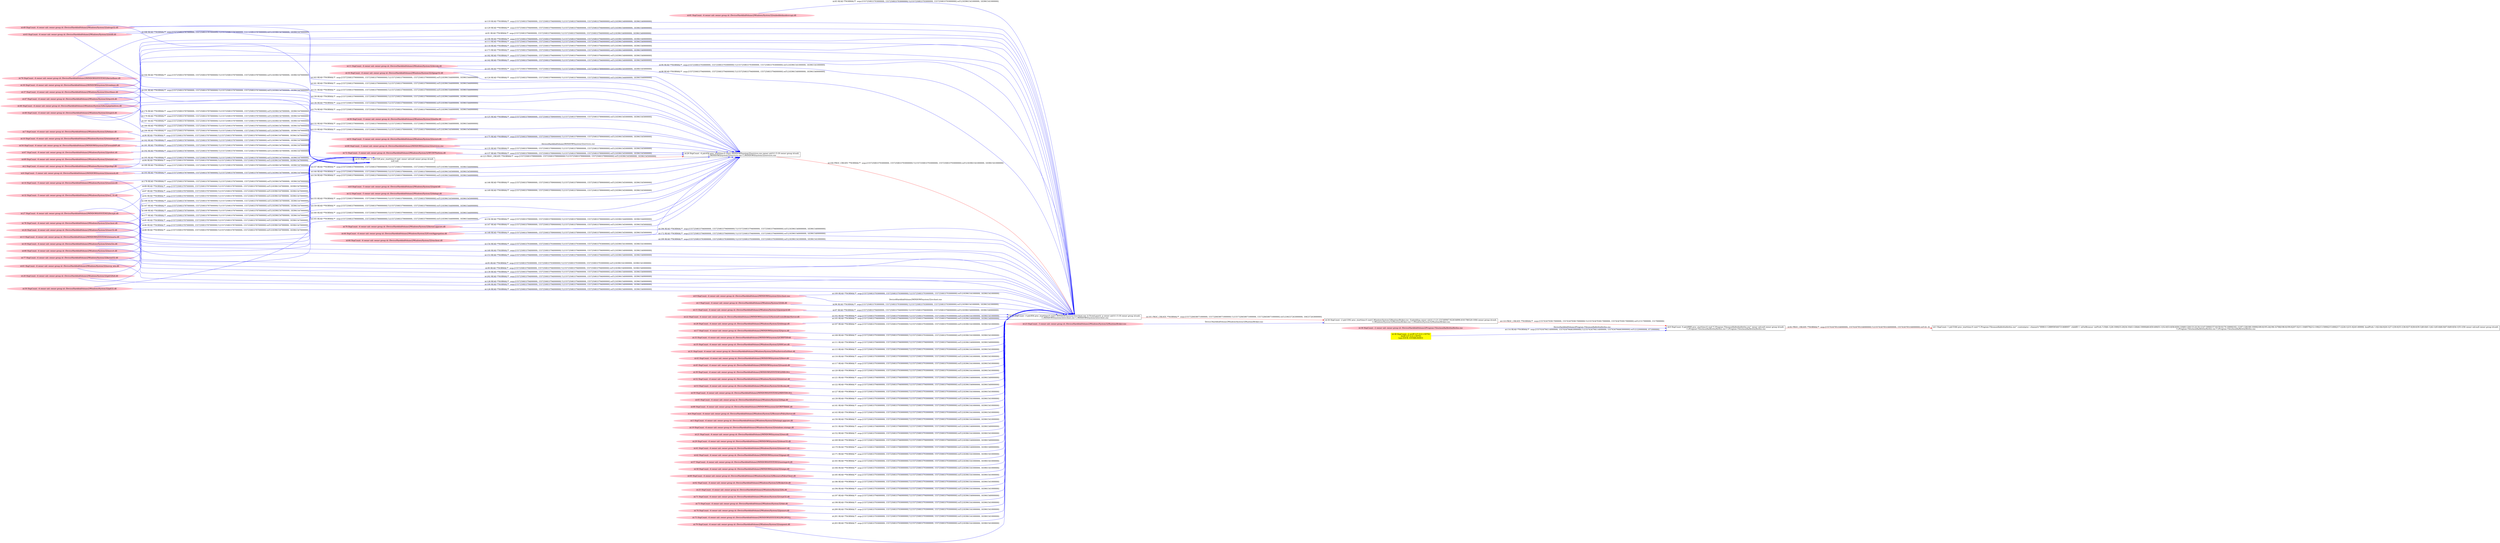 digraph  {
rankdir=LR
"0"[color=black,label="id:0 HopCount: 0 pid:6908 proc_starttime:0 cmd:\"C:\Program Files\mozilla\firefox\firefox.exe\" owner uid:null owner group id:null,\n C:/Program Files/mozilla/firefox/firefox.exe C:/Program Files/mozilla/firefox/firefox.exe", shape=box,style=solid];
"1"[color=black,label="id:1 HopCount: 1 pid:5344 proc_starttime:0 cmd:\"C:\Program Files\mozilla\firefox\firefox.exe\" -contentproc --channel=\"6908.0.1288958544\\721468005\" -childID 1 -isForBrowser -intPrefs 5:50|6:-1|28:1000|33:20|34:10|43:128|44:10000|48:0|50:400|51:1|52:0|53:0|58:0|59:120|60:120|133:2|134:1|147:5000|157:0|159:0|170:10000|182:-1|187:128|188:10000|189:0|195:24|196:32768|198:0|199:0|207:5|211:1048576|212:100|213:5000|215:600|217:1|226:1|231:0|241:60000| -boolPrefs 1:0|2:0|4:0|26:1|27:1|30:0|35:1|36:0|37:0|38:0|39:1|40:0|41:1|42:1|45:0|46:0|47:0|49:0|54:1|55:1|56 owner uid:null owner group id:null,\n C:/Program Files/mozilla/firefox/firefox.exe C:/Program Files/mozilla/firefox/firefox.exe", shape=box,style=solid];
"0" -> "1" [id=82,__obj="PROC_CREATE"color=red,label="id:82 PROC_CREATE **NORMAL**  seqs:[1557434795334000000, 1557434795334000000] T:[1557434795334000000, 1557434795334000000] relT:[0, 0]",style=solid];
"81"[color=pink,label="id:81 HopCount: -4 owner uid: owner group id: /Device/HarddiskVolume2/Windows/System32/embeddedmodesvcapi.dll ", shape=oval,style=filled];
"40"[color=black,label="id:40 HopCount: -3 pid:856 proc_starttime:0 cmd:C:\WINDOWS\system32\svchost.exe -k DcomLaunch -p owner uid:S-1-5-18 owner group id:null,\n C:/WINDOWS/system32/svchost.exe C:/WINDOWS/system32/svchost.exe", shape=box,style=solid];
"81" -> "40" [id=83,__obj="READ"color=blue,label="id:83 READ **NORMAL**  seqs:[1557250833793000000, 1557250833793000000] T:[1557250833793000000, 1557250833793000000] relT:[183961541000000, 183961541000000]",style=solid];
"2"[color=pink,label="id:2 HopCount: -4 owner uid: owner group id: /Device/HarddiskVolume2/Windows/System32/profapi.dll ", shape=oval,style=filled];
"55"[color=black,label="id:55 HopCount: -5 pid:528 proc_starttime:0 cmd: owner uid:null owner group id:null,\n null null", shape=box,style=solid];
"2" -> "55" [id=84,__obj="READ"color=blue,label="id:84 READ **NORMAL**  seqs:[1557250833787000000, 1557250833787000000] T:[1557250833787000000, 1557250833787000000] relT:[183961547000000, 183961547000000]",style=solid];
"61"[color=pink,label="id:61 HopCount: -4 owner uid: owner group id: /Device/HarddiskVolume2/Windows/System32/msvcp_win.dll ", shape=oval,style=filled];
"61" -> "55" [id=85,__obj="READ"color=blue,label="id:85 READ **NORMAL**  seqs:[1557250833787000000, 1557250833787000000] T:[1557250833787000000, 1557250833787000000] relT:[183961547000000, 183961547000000]",style=solid];
"20"[color=pink,label="id:20 HopCount: -4 owner uid: owner group id: /Device/HarddiskVolume2/Windows/System32/gdi32full.dll ", shape=oval,style=filled];
"20" -> "55" [id=86,__obj="READ"color=blue,label="id:86 READ **NORMAL**  seqs:[1557250833787000000, 1557250833787000000] T:[1557250833787000000, 1557250833787000000] relT:[183961547000000, 183961547000000]",style=solid];
"78"[color=pink,label="id:78 HopCount: -4 owner uid: owner group id: /Device/HarddiskVolume2/Windows/System32/sechost.dll ", shape=oval,style=filled];
"78" -> "55" [id=87,__obj="READ"color=blue,label="id:87 READ **NORMAL**  seqs:[1557250833787000000, 1557250833787000000] T:[1557250833787000000, 1557250833787000000] relT:[183961547000000, 183961547000000]",style=solid];
"50"[color=pink,label="id:50 HopCount: -4 owner uid: owner group id: /Device/HarddiskVolume2/Windows/System32/gdi32.dll ", shape=oval,style=filled];
"50" -> "55" [id=88,__obj="READ"color=blue,label="id:88 READ **NORMAL**  seqs:[1557250833787000000, 1557250833787000000] T:[1557250833787000000, 1557250833787000000] relT:[183961547000000, 183961547000000]",style=solid];
"27"[color=pink,label="id:27 HopCount: -4 owner uid: owner group id: /Device/HarddiskVolume2/WINDOWS/SYSTEM32/bcrypt.dll ", shape=oval,style=filled];
"27" -> "55" [id=89,__obj="READ"color=blue,label="id:89 READ **NORMAL**  seqs:[1557250833787000000, 1557250833787000000] T:[1557250833787000000, 1557250833787000000] relT:[183961547000000, 183961547000000]",style=solid];
"7"[color=pink,label="id:7 HopCount: -6 owner uid: owner group id: /Device/HarddiskVolume2/Windows/System32/fwbase.dll ", shape=oval,style=filled];
"7" -> "55" [id=90,__obj="READ"color=blue,label="id:90 READ **NORMAL**  seqs:[1557250833787000000, 1557250833787000000] T:[1557250833787000000, 1557250833787000000] relT:[183961547000000, 183961547000000]",style=solid];
"76"[color=pink,label="id:76 HopCount: -4 owner uid: owner group id: /Device/HarddiskVolume2/WINDOWS/SYSTEM32/kernelbase.dll ", shape=oval,style=filled];
"76" -> "40" [id=91,__obj="READ"color=blue,label="id:91 READ **NORMAL**  seqs:[1557250833794000000, 1557250833794000000] T:[1557250833794000000, 1557250833794000000] relT:[183961540000000, 183961540000000]",style=solid];
"24"[color=pink,label="id:24 HopCount: -4 owner uid: owner group id: /Device/HarddiskVolume2/Windows/System32/user32.dll ", shape=oval,style=filled];
"24" -> "55" [id=92,__obj="READ"color=blue,label="id:92 READ **NORMAL**  seqs:[1557250833787000000, 1557250833787000000] T:[1557250833787000000, 1557250833787000000] relT:[183961547000000, 183961547000000]",style=solid];
"9"[color=pink,label="id:9 HopCount: -4 owner uid: owner group id: /Device/HarddiskVolume2/WINDOWS/system32/svchost.exe ", shape=oval,style=filled];
"9" -> "40" [id=93,__obj="FILE_EXEC"color=blue,label="\Device\HarddiskVolume2\WINDOWS\system32\svchost.exe",style=solid];
"11"[color=pink,label="id:11 HopCount: -4 owner uid: owner group id: /Device/HarddiskVolume2/Windows/System32/devobj.dll ", shape=oval,style=filled];
"11" -> "40" [id=94,__obj="READ"color=blue,label="id:94 READ **NORMAL**  seqs:[1557250833793000000, 1557250833793000000] T:[1557250833793000000, 1557250833793000000] relT:[183961541000000, 183961541000000]",style=solid];
"13"[color=pink,label="id:13 HopCount: -4 owner uid: owner group id: /Device/HarddiskVolume2/WINDOWS/SYSTEM32/ntmarta.dll ", shape=oval,style=filled];
"13" -> "40" [id=95,__obj="READ"color=blue,label="id:95 READ **NORMAL**  seqs:[1557250833793000000, 1557250833793000000] T:[1557250833793000000, 1557250833793000000] relT:[183961541000000, 183961541000000]",style=solid];
"3"[color=pink,label="id:3 HopCount: -4 owner uid: owner group id: /Device/HarddiskVolume2/Windows/System32/tdh.dll ", shape=oval,style=filled];
"3" -> "40" [id=96,__obj="READ"color=blue,label="id:96 READ **NORMAL**  seqs:[1557250833793000000, 1557250833793000000] T:[1557250833793000000, 1557250833793000000] relT:[183961541000000, 183961541000000]",style=solid];
"15"[color=pink,label="id:15 HopCount: -4 owner uid: owner group id: /Device/HarddiskVolume2/Windows/System32/powrprof.dll ", shape=oval,style=filled];
"15" -> "40" [id=97,__obj="READ"color=blue,label="id:97 READ **NORMAL**  seqs:[1557250833794000000, 1557250833794000000] T:[1557250833794000000, 1557250833794000000] relT:[183961540000000, 183961540000000]",style=solid];
"16"[color=pink,label="id:16 HopCount: -4 owner uid: owner group id: /Device/HarddiskVolume2/Windows/System32/cfgmgr32.dll ", shape=oval,style=filled];
"16" -> "40" [id=98,__obj="READ"color=blue,label="id:98 READ **NORMAL**  seqs:[1557250833794000000, 1557250833794000000] T:[1557250833794000000, 1557250833794000000] relT:[183961540000000, 183961540000000]",style=solid];
"18"[color=pink,label="id:18 HopCount: -4 owner uid: owner group id: /Device/HarddiskVolume2/Windows/System32/win32u.dll ", shape=oval,style=filled];
"18" -> "40" [id=99,__obj="READ"color=blue,label="id:99 READ **NORMAL**  seqs:[1557250833794000000, 1557250833794000000] T:[1557250833794000000, 1557250833794000000] relT:[183961540000000, 183961540000000]",style=solid];
"20" -> "40" [id=100,__obj="READ"color=blue,label="id:100 READ **NORMAL**  seqs:[1557250833794000000, 1557250833794000000] T:[1557250833794000000, 1557250833794000000] relT:[183961540000000, 183961540000000]",style=solid];
"34"[color=black,label="id:34 HopCount: -2 pid:5392 proc_starttime:0 cmd:C:\Windows\System32\RuntimeBroker.exe -Embedding owner uid:S-1-5-21-231540947-922634896-4161786520-1004 owner group id:null,\n C:/Windows/System32/RuntimeBroker.exe C:/Windows/System32/RuntimeBroker.exe", shape=box,style=solid];
"40" -> "34" [id=101,__obj="PROC_CREATE"color=red,label="id:101 PROC_CREATE **NORMAL**  seqs:[1557328458071000000, 1557328458071000000] T:[1557328458071000000, 1557328458071000000] relT:[106337263000000, 106337263000000]",style=solid];
"22"[color=pink,label="id:22 HopCount: -4 owner uid: owner group id: /Device/HarddiskVolume2/WINDOWS/system32/SystemEventsBrokerServer.dll ", shape=oval,style=filled];
"22" -> "40" [id=102,__obj="READ"color=blue,label="id:102 READ **NORMAL**  seqs:[1557250833793000000, 1557250833793000000] T:[1557250833793000000, 1557250833793000000] relT:[183961541000000, 183961541000000]",style=solid];
"23"[color=pink,label="id:23 HopCount: -3 owner uid: owner group id: /Device/HarddiskVolume2/Windows/System32/RuntimeBroker.exe ", shape=oval,style=filled];
"23" -> "34" [id=103,__obj="FILE_EXEC"color=blue,label="\Device\HarddiskVolume2\Windows\System32\RuntimeBroker.exe",style=solid];
"26"[color=black,label="id:26 HopCount: -4 pid:656 proc_starttime:0 cmd:C:\WINDOWS\system32\services.exe owner uid:S-1-5-18 owner group id:null,\n C:/WINDOWS/system32/services.exe C:/WINDOWS/system32/services.exe", shape=box,style=solid];
"26" -> "40" [id=104,__obj="PROC_CREATE"color=red,label="id:104 PROC_CREATE **NORMAL**  seqs:[1557250833793000000, 1557250833793000000] T:[1557250833793000000, 1557250833793000000] relT:[183961541000000, 183961541000000]",style=solid];
"28"[color=pink,label="id:28 HopCount: -4 owner uid: owner group id: /Device/HarddiskVolume2/Windows/System32/shlwapi.dll ", shape=oval,style=filled];
"28" -> "40" [id=105,__obj="READ"color=blue,label="id:105 READ **NORMAL**  seqs:[1557250833794000000, 1557250833794000000] T:[1557250833794000000, 1557250833794000000] relT:[183961540000000, 183961540000000]",style=solid];
"30"[color=pink,label="id:30 HopCount: -4 owner uid: owner group id: /Device/HarddiskVolume2/WINDOWS/system32/combase.dll ", shape=oval,style=filled];
"30" -> "40" [id=106,__obj="READ"color=blue,label="id:106 READ **NORMAL**  seqs:[1557250833794000000, 1557250833794000000] T:[1557250833794000000, 1557250833794000000] relT:[183961540000000, 183961540000000]",style=solid];
"17"[color=pink,label="id:17 HopCount: -4 owner uid: owner group id: /Device/HarddiskVolume2/WINDOWS/system32/rpcss.dll ", shape=oval,style=filled];
"17" -> "40" [id=107,__obj="READ"color=blue,label="id:107 READ **NORMAL**  seqs:[1557250833793000000, 1557250833793000000] T:[1557250833793000000, 1557250833793000000] relT:[183961541000000, 183961541000000]",style=solid];
"33"[color=pink,label="id:33 HopCount: -4 owner uid: owner group id: /Device/HarddiskVolume2/WINDOWS/system32/CRYPTSP.dll ", shape=oval,style=filled];
"33" -> "40" [id=108,__obj="READ"color=blue,label="id:108 READ **NORMAL**  seqs:[1557250833793000000, 1557250833793000000] T:[1557250833793000000, 1557250833793000000] relT:[183961541000000, 183961541000000]",style=solid];
"9" -> "40" [id=109,__obj="READ"color=blue,label="id:109 READ **NORMAL**  seqs:[1557250833793000000, 1557250833793000000] T:[1557250833793000000, 1557250833793000000] relT:[183961541000000, 183961541000000]",style=solid];
"34" -> "0" [id=110,__obj="PROC_CREATE"color=red,label="id:110 PROC_CREATE **NORMAL**  seqs:[1557434793817000000, 1557434793817000000] T:[1557434793817000000, 1557434793817000000] relT:[1517000000, 1517000000]",style=solid];
"35"[color=pink,label="id:35 HopCount: -4 owner uid: owner group id: /Device/HarddiskVolume2/Windows/System32/SHCore.dll ", shape=oval,style=filled];
"35" -> "40" [id=111,__obj="READ"color=blue,label="id:111 READ **NORMAL**  seqs:[1557250833794000000, 1557250833794000000] T:[1557250833794000000, 1557250833794000000] relT:[183961540000000, 183961540000000]",style=solid];
"36"[color=pink,label="id:36 HopCount: -2 owner uid: owner group id: /Device/HarddiskVolume2/Program Files/mozilla/firefox/firefox.exe ", shape=oval,style=filled];
"36" -> "0" [id=112,__obj="FILE_EXEC"color=blue,label="\Device\HarddiskVolume2\Program Files\mozilla\firefox\firefox.exe",style=solid];
"37"[color=pink,label="id:37 HopCount: -4 owner uid: owner group id: /Device/HarddiskVolume2/Windows/System32/ucrtbase.dll ", shape=oval,style=filled];
"37" -> "40" [id=113,__obj="READ"color=blue,label="id:113 READ **NORMAL**  seqs:[1557250833794000000, 1557250833794000000] T:[1557250833794000000, 1557250833794000000] relT:[183961540000000, 183961540000000]",style=solid];
"38"[color=yellow,label="id:38 HopCount: -2 srcIP:127.0.0.1:59792\ndstIP:127.0.0.1:59793\ntype:SOCK_ESTABLISHED ", shape=box,style=filled];
"38" -> "0" [id=114,__obj="READ"color=blue,label="id:114 READ **NORMAL**  seqs:[1557434794114000000, 1557434794463000000] T:[1557434794114000000, 1557434794463000000] relT:[1220000000, 871000000]",style=solid];
"31"[color=pink,label="id:31 HopCount: -4 owner uid: owner group id: /Device/HarddiskVolume2/Windows/System32/PsmServiceExtHost.dll ", shape=oval,style=filled];
"31" -> "40" [id=115,__obj="READ"color=blue,label="id:115 READ **NORMAL**  seqs:[1557250833793000000, 1557250833793000000] T:[1557250833793000000, 1557250833793000000] relT:[183961541000000, 183961541000000]",style=solid];
"43"[color=pink,label="id:43 HopCount: -4 owner uid: owner group id: /Device/HarddiskVolume2/WINDOWS/system32/bisrv.dll ", shape=oval,style=filled];
"43" -> "40" [id=116,__obj="READ"color=blue,label="id:116 READ **NORMAL**  seqs:[1557250833793000000, 1557250833793000000] T:[1557250833793000000, 1557250833793000000] relT:[183961541000000, 183961541000000]",style=solid];
"45"[color=pink,label="id:45 HopCount: -4 owner uid: owner group id: /Device/HarddiskVolume2/WINDOWS/system32/rsaenh.dll ", shape=oval,style=filled];
"45" -> "40" [id=117,__obj="READ"color=blue,label="id:117 READ **NORMAL**  seqs:[1557250833793000000, 1557250833793000000] T:[1557250833793000000, 1557250833793000000] relT:[183961541000000, 183961541000000]",style=solid];
"47"[color=pink,label="id:47 HopCount: -4 owner uid: owner group id: /Device/HarddiskVolume2/Windows/System32/rpcrt4.dll ", shape=oval,style=filled];
"47" -> "40" [id=118,__obj="READ"color=blue,label="id:118 READ **NORMAL**  seqs:[1557250833794000000, 1557250833794000000] T:[1557250833794000000, 1557250833794000000] relT:[183961540000000, 183961540000000]",style=solid];
"49"[color=pink,label="id:49 HopCount: -4 owner uid: owner group id: /Device/HarddiskVolume2/Windows/System32/advapi32.dll ", shape=oval,style=filled];
"49" -> "40" [id=119,__obj="READ"color=blue,label="id:119 READ **NORMAL**  seqs:[1557250833794000000, 1557250833794000000] T:[1557250833794000000, 1557250833794000000] relT:[183961540000000, 183961540000000]",style=solid];
"39"[color=pink,label="id:39 HopCount: -4 owner uid: owner group id: /Device/HarddiskVolume2/WINDOWS/SYSTEM32/HID.DLL ", shape=oval,style=filled];
"39" -> "40" [id=120,__obj="READ"color=blue,label="id:120 READ **NORMAL**  seqs:[1557250833793000000, 1557250833793000000] T:[1557250833793000000, 1557250833793000000] relT:[183961541000000, 183961541000000]",style=solid];
"52"[color=pink,label="id:52 HopCount: -4 owner uid: owner group id: /Device/HarddiskVolume2/Windows/System32/wintrust.dll ", shape=oval,style=filled];
"52" -> "40" [id=121,__obj="READ"color=blue,label="id:121 READ **NORMAL**  seqs:[1557250833794000000, 1557250833794000000] T:[1557250833794000000, 1557250833794000000] relT:[183961540000000, 183961540000000]",style=solid];
"53"[color=pink,label="id:53 HopCount: -4 owner uid: owner group id: /Device/HarddiskVolume2/Windows/System32/clbcatq.dll ", shape=oval,style=filled];
"53" -> "40" [id=122,__obj="READ"color=blue,label="id:122 READ **NORMAL**  seqs:[1557250833794000000, 1557250833794000000] T:[1557250833794000000, 1557250833794000000] relT:[183961540000000, 183961540000000]",style=solid];
"55" -> "26" [id=123,__obj="PROC_CREATE"color=red,label="id:123 PROC_CREATE **NORMAL**  seqs:[1557250833789000000, 1557250833789000000] T:[1557250833789000000, 1557250833789000000] relT:[183961545000000, 183961545000000]",style=solid];
"16" -> "26" [id=124,__obj="READ"color=blue,label="id:124 READ **NORMAL**  seqs:[1557250833790000000, 1557250833790000000] T:[1557250833790000000, 1557250833790000000] relT:[183961544000000, 183961544000000]",style=solid];
"56"[color=pink,label="id:56 HopCount: -5 owner uid: owner group id: /Device/HarddiskVolume2/Windows/System32/authz.dll ", shape=oval,style=filled];
"56" -> "26" [id=125,__obj="READ"color=blue,label="id:125 READ **NORMAL**  seqs:[1557250833789000000, 1557250833789000000] T:[1557250833789000000, 1557250833789000000] relT:[183961545000000, 183961545000000]",style=solid];
"50" -> "40" [id=126,__obj="READ"color=blue,label="id:126 READ **NORMAL**  seqs:[1557250833794000000, 1557250833794000000] T:[1557250833794000000, 1557250833794000000] relT:[183961540000000, 183961540000000]",style=solid];
"59"[color=pink,label="id:59 HopCount: -4 owner uid: owner group id: /Device/HarddiskVolume2/WINDOWS/SYSTEM32/MINTDH.DLL ", shape=oval,style=filled];
"59" -> "40" [id=127,__obj="READ"color=blue,label="id:127 READ **NORMAL**  seqs:[1557250833793000000, 1557250833793000000] T:[1557250833793000000, 1557250833793000000] relT:[183961541000000, 183961541000000]",style=solid];
"61" -> "40" [id=128,__obj="READ"color=blue,label="id:128 READ **NORMAL**  seqs:[1557250833794000000, 1557250833794000000] T:[1557250833794000000, 1557250833794000000] relT:[183961540000000, 183961540000000]",style=solid];
"63"[color=pink,label="id:63 HopCount: -4 owner uid: owner group id: /Device/HarddiskVolume2/Windows/System32/ntdll.dll ", shape=oval,style=filled];
"63" -> "40" [id=129,__obj="READ"color=blue,label="id:129 READ **NORMAL**  seqs:[1557250833794000000, 1557250833794000000] T:[1557250833794000000, 1557250833794000000] relT:[183961540000000, 183961540000000]",style=solid];
"65"[color=pink,label="id:65 HopCount: -4 owner uid: owner group id: /Device/HarddiskVolume2/Windows/System32/dxgi.dll ", shape=oval,style=filled];
"65" -> "40" [id=130,__obj="READ"color=blue,label="id:130 READ **NORMAL**  seqs:[1557250833793000000, 1557250833793000000] T:[1557250833793000000, 1557250833793000000] relT:[183961541000000, 183961541000000]",style=solid];
"76" -> "26" [id=131,__obj="READ"color=blue,label="id:131 READ **NORMAL**  seqs:[1557250833790000000, 1557250833790000000] T:[1557250833790000000, 1557250833790000000] relT:[183961544000000, 183961544000000]",style=solid];
"46"[color=pink,label="id:46 HopCount: -4 owner uid: owner group id: /Device/HarddiskVolume2/Windows/System32/bcryptprimitives.dll ", shape=oval,style=filled];
"46" -> "26" [id=132,__obj="READ"color=blue,label="id:132 READ **NORMAL**  seqs:[1557250833790000000, 1557250833790000000] T:[1557250833790000000, 1557250833790000000] relT:[183961544000000, 183961544000000]",style=solid];
"48"[color=pink,label="id:48 HopCount: -4 owner uid: owner group id: /Device/HarddiskVolume2/Windows/System32/sspicli.dll ", shape=oval,style=filled];
"48" -> "26" [id=133,__obj="READ"color=blue,label="id:133 READ **NORMAL**  seqs:[1557250833789000000, 1557250833789000000] T:[1557250833789000000, 1557250833789000000] relT:[183961545000000, 183961545000000]",style=solid];
"78" -> "26" [id=134,__obj="READ"color=blue,label="id:134 READ **NORMAL**  seqs:[1557250833790000000, 1557250833790000000] T:[1557250833790000000, 1557250833790000000] relT:[183961544000000, 183961544000000]",style=solid];
"68"[color=pink,label="id:68 HopCount: -5 owner uid: owner group id: /Device/HarddiskVolume2/WINDOWS/system32/services.exe ", shape=oval,style=filled];
"68" -> "26" [id=135,__obj="READ"color=blue,label="id:135 READ **NORMAL**  seqs:[1557250833789000000, 1557250833789000000] T:[1557250833789000000, 1557250833789000000] relT:[183961545000000, 183961545000000]",style=solid];
"37" -> "26" [id=136,__obj="READ"color=blue,label="id:136 READ **NORMAL**  seqs:[1557250833790000000, 1557250833790000000] T:[1557250833790000000, 1557250833790000000] relT:[183961544000000, 183961544000000]",style=solid];
"72"[color=pink,label="id:72 HopCount: -5 owner uid: owner group id: /Device/HarddiskVolume2/Windows/System32/WUDFPlatform.dll ", shape=oval,style=filled];
"72" -> "26" [id=137,__obj="READ"color=blue,label="id:137 READ **NORMAL**  seqs:[1557250833789000000, 1557250833789000000] T:[1557250833789000000, 1557250833789000000] relT:[183961545000000, 183961545000000]",style=solid];
"68" -> "26" [id=138,__obj="FILE_EXEC"color=blue,label="\Device\HarddiskVolume2\WINDOWS\system32\services.exe",style=solid];
"66"[color=pink,label="id:66 HopCount: -4 owner uid: owner group id: /Device/HarddiskVolume2/Windows/System32/msvcrt.dll ", shape=oval,style=filled];
"66" -> "40" [id=139,__obj="READ"color=blue,label="id:139 READ **NORMAL**  seqs:[1557250833794000000, 1557250833794000000] T:[1557250833794000000, 1557250833794000000] relT:[183961540000000, 183961540000000]",style=solid];
"78" -> "40" [id=140,__obj="READ"color=blue,label="id:140 READ **NORMAL**  seqs:[1557250833794000000, 1557250833794000000] T:[1557250833794000000, 1557250833794000000] relT:[183961540000000, 183961540000000]",style=solid];
"80"[color=pink,label="id:80 HopCount: -4 owner uid: owner group id: /Device/HarddiskVolume2/WINDOWS/system32/CRYPTBASE.dll ", shape=oval,style=filled];
"80" -> "40" [id=141,__obj="READ"color=blue,label="id:141 READ **NORMAL**  seqs:[1557250833793000000, 1557250833793000000] T:[1557250833793000000, 1557250833793000000] relT:[183961541000000, 183961541000000]",style=solid];
"2" -> "40" [id=142,__obj="READ"color=blue,label="id:142 READ **NORMAL**  seqs:[1557250833794000000, 1557250833794000000] T:[1557250833794000000, 1557250833794000000] relT:[183961540000000, 183961540000000]",style=solid];
"4"[color=pink,label="id:4 HopCount: -4 owner uid: owner group id: /Device/HarddiskVolume2/Windows/System32/ResourcePolicyServer.dll ", shape=oval,style=filled];
"4" -> "40" [id=143,__obj="READ"color=blue,label="id:143 READ **NORMAL**  seqs:[1557250833793000000, 1557250833793000000] T:[1557250833793000000, 1557250833793000000] relT:[183961541000000, 183961541000000]",style=solid];
"6"[color=pink,label="id:6 HopCount: -5 owner uid: owner group id: /Device/HarddiskVolume2/WINDOWS/system32/mswsock.dll ", shape=oval,style=filled];
"6" -> "26" [id=144,__obj="READ"color=blue,label="id:144 READ **NORMAL**  seqs:[1557250833789000000, 1557250833789000000] T:[1557250833789000000, 1557250833789000000] relT:[183961545000000, 183961545000000]",style=solid];
"11" -> "26" [id=145,__obj="READ"color=blue,label="id:145 READ **NORMAL**  seqs:[1557250833789000000, 1557250833789000000] T:[1557250833789000000, 1557250833789000000] relT:[183961545000000, 183961545000000]",style=solid];
"8"[color=pink,label="id:8 HopCount: -5 owner uid: owner group id: /Device/HarddiskVolume2/Windows/System32/spinf.dll ", shape=oval,style=filled];
"8" -> "26" [id=146,__obj="READ"color=blue,label="id:146 READ **NORMAL**  seqs:[1557250833789000000, 1557250833789000000] T:[1557250833789000000, 1557250833789000000] relT:[183961545000000, 183961545000000]",style=solid];
"44"[color=pink,label="id:44 HopCount: -4 owner uid: owner group id: /Device/HarddiskVolume2/Windows/System32/EventAggregation.dll ", shape=oval,style=filled];
"44" -> "26" [id=147,__obj="READ"color=blue,label="id:147 READ **NORMAL**  seqs:[1557250833789000000, 1557250833789000000] T:[1557250833789000000, 1557250833789000000] relT:[183961545000000, 183961545000000]",style=solid];
"64"[color=pink,label="id:64 HopCount: -4 owner uid: owner group id: /Device/HarddiskVolume2/Windows/System32/rmclient.dll ", shape=oval,style=filled];
"64" -> "26" [id=148,__obj="READ"color=blue,label="id:148 READ **NORMAL**  seqs:[1557250833789000000, 1557250833789000000] T:[1557250833789000000, 1557250833789000000] relT:[183961545000000, 183961545000000]",style=solid];
"12"[color=pink,label="id:12 HopCount: -5 owner uid: owner group id: /Device/HarddiskVolume2/Windows/System32/dabapi.dll ", shape=oval,style=filled];
"12" -> "26" [id=149,__obj="READ"color=blue,label="id:149 READ **NORMAL**  seqs:[1557250833789000000, 1557250833789000000] T:[1557250833789000000, 1557250833789000000] relT:[183961545000000, 183961545000000]",style=solid];
"5"[color=pink,label="id:5 HopCount: -4 owner uid: owner group id: /Device/HarddiskVolume2/Windows/System32/twinapi.appcore.dll ", shape=oval,style=filled];
"5" -> "40" [id=150,__obj="READ"color=blue,label="id:150 READ **NORMAL**  seqs:[1557250833793000000, 1557250833793000000] T:[1557250833793000000, 1557250833793000000] relT:[183961541000000, 183961541000000]",style=solid];
"19"[color=pink,label="id:19 HopCount: -4 owner uid: owner group id: /Device/HarddiskVolume2/Windows/System32/windows.storage.dll ", shape=oval,style=filled];
"19" -> "40" [id=151,__obj="READ"color=blue,label="id:151 READ **NORMAL**  seqs:[1557250833794000000, 1557250833794000000] T:[1557250833794000000, 1557250833794000000] relT:[183961540000000, 183961540000000]",style=solid];
"21"[color=pink,label="id:21 HopCount: -4 owner uid: owner group id: /Device/HarddiskVolume2/WINDOWS/system32/wer.dll ", shape=oval,style=filled];
"21" -> "40" [id=152,__obj="READ"color=blue,label="id:152 READ **NORMAL**  seqs:[1557250833793000000, 1557250833793000000] T:[1557250833793000000, 1557250833793000000] relT:[183961541000000, 183961541000000]",style=solid];
"24" -> "40" [id=153,__obj="READ"color=blue,label="id:153 READ **NORMAL**  seqs:[1557250833794000000, 1557250833794000000] T:[1557250833794000000, 1557250833794000000] relT:[183961540000000, 183961540000000]",style=solid];
"27" -> "40" [id=154,__obj="READ"color=blue,label="id:154 READ **NORMAL**  seqs:[1557250833793000000, 1557250833793000000] T:[1557250833793000000, 1557250833793000000] relT:[183961541000000, 183961541000000]",style=solid];
"14"[color=pink,label="id:14 HopCount: -5 owner uid: owner group id: /Device/HarddiskVolume2/Windows/System32/userenv.dll ", shape=oval,style=filled];
"14" -> "26" [id=155,__obj="READ"color=blue,label="id:155 READ **NORMAL**  seqs:[1557250833789000000, 1557250833789000000] T:[1557250833789000000, 1557250833789000000] relT:[183961545000000, 183961545000000]",style=solid];
"70"[color=pink,label="id:70 HopCount: -4 owner uid: owner group id: /Device/HarddiskVolume2/Windows/System32/kernel.appcore.dll ", shape=oval,style=filled];
"70" -> "26" [id=156,__obj="READ"color=blue,label="id:156 READ **NORMAL**  seqs:[1557250833790000000, 1557250833790000000] T:[1557250833790000000, 1557250833790000000] relT:[183961544000000, 183961544000000]",style=solid];
"2" -> "26" [id=157,__obj="READ"color=blue,label="id:157 READ **NORMAL**  seqs:[1557250833790000000, 1557250833790000000] T:[1557250833790000000, 1557250833790000000] relT:[183961544000000, 183961544000000]",style=solid];
"30" -> "26" [id=158,__obj="READ"color=blue,label="id:158 READ **NORMAL**  seqs:[1557250833790000000, 1557250833790000000] T:[1557250833790000000, 1557250833790000000] relT:[183961544000000, 183961544000000]",style=solid];
"32"[color=pink,label="id:32 HopCount: -5 owner uid: owner group id: /Device/HarddiskVolume2/Windows/System32/ws2_32.dll ", shape=oval,style=filled];
"32" -> "26" [id=159,__obj="READ"color=blue,label="id:159 READ **NORMAL**  seqs:[1557250833790000000, 1557250833790000000] T:[1557250833790000000, 1557250833790000000] relT:[183961544000000, 183961544000000]",style=solid];
"66" -> "26" [id=160,__obj="READ"color=blue,label="id:160 READ **NORMAL**  seqs:[1557250833790000000, 1557250833790000000] T:[1557250833790000000, 1557250833790000000] relT:[183961544000000, 183961544000000]",style=solid];
"63" -> "26" [id=161,__obj="READ"color=blue,label="id:161 READ **NORMAL**  seqs:[1557250833790000000, 1557250833790000000] T:[1557250833790000000, 1557250833790000000] relT:[183961544000000, 183961544000000]",style=solid];
"10"[color=pink,label="id:10 HopCount: -6 owner uid: owner group id: /Device/HarddiskVolume2/Windows/System32/wininitext.dll ", shape=oval,style=filled];
"10" -> "55" [id=162,__obj="READ"color=blue,label="id:162 READ **NORMAL**  seqs:[1557250833787000000, 1557250833787000000] T:[1557250833787000000, 1557250833787000000] relT:[183961547000000, 183961547000000]",style=solid];
"49" -> "26" [id=163,__obj="READ"color=blue,label="id:163 READ **NORMAL**  seqs:[1557250833790000000, 1557250833790000000] T:[1557250833790000000, 1557250833790000000] relT:[183961544000000, 183961544000000]",style=solid];
"63" -> "55" [id=164,__obj="READ"color=blue,label="id:164 READ **NORMAL**  seqs:[1557250833787000000, 1557250833787000000] T:[1557250833787000000, 1557250833787000000] relT:[183961547000000, 183961547000000]",style=solid];
"77"[color=pink,label="id:77 HopCount: -4 owner uid: owner group id: /Device/HarddiskVolume2/Windows/System32/kernel32.dll ", shape=oval,style=filled];
"77" -> "26" [id=165,__obj="READ"color=blue,label="id:165 READ **NORMAL**  seqs:[1557250833790000000, 1557250833790000000] T:[1557250833790000000, 1557250833790000000] relT:[183961544000000, 183961544000000]",style=solid];
"49" -> "55" [id=166,__obj="READ"color=blue,label="id:166 READ **NORMAL**  seqs:[1557250833787000000, 1557250833787000000] T:[1557250833787000000, 1557250833787000000] relT:[183961547000000, 183961547000000]",style=solid];
"18" -> "55" [id=167,__obj="READ"color=blue,label="id:167 READ **NORMAL**  seqs:[1557250833787000000, 1557250833787000000] T:[1557250833787000000, 1557250833787000000] relT:[183961547000000, 183961547000000]",style=solid];
"66" -> "55" [id=168,__obj="READ"color=blue,label="id:168 READ **NORMAL**  seqs:[1557250833787000000, 1557250833787000000] T:[1557250833787000000, 1557250833787000000] relT:[183961547000000, 183961547000000]",style=solid];
"29"[color=pink,label="id:29 HopCount: -4 owner uid: owner group id: /Device/HarddiskVolume2/WINDOWS/system32/oleaut32.dll ", shape=oval,style=filled];
"29" -> "40" [id=169,__obj="READ"color=blue,label="id:169 READ **NORMAL**  seqs:[1557250833794000000, 1557250833794000000] T:[1557250833794000000, 1557250833794000000] relT:[183961540000000, 183961540000000]",style=solid];
"41"[color=pink,label="id:41 HopCount: -4 owner uid: owner group id: /Device/HarddiskVolume2/Windows/System32/msasn1.dll ", shape=oval,style=filled];
"41" -> "40" [id=170,__obj="READ"color=blue,label="id:170 READ **NORMAL**  seqs:[1557250833794000000, 1557250833794000000] T:[1557250833794000000, 1557250833794000000] relT:[183961540000000, 183961540000000]",style=solid];
"42"[color=pink,label="id:42 HopCount: -4 owner uid: owner group id: /Device/HarddiskVolume2/WINDOWS/system32/gpapi.dll ", shape=oval,style=filled];
"42" -> "40" [id=171,__obj="READ"color=blue,label="id:171 READ **NORMAL**  seqs:[1557250833793000000, 1557250833793000000] T:[1557250833793000000, 1557250833793000000] relT:[183961541000000, 183961541000000]",style=solid];
"44" -> "40" [id=172,__obj="READ"color=blue,label="id:172 READ **NORMAL**  seqs:[1557250833794000000, 1557250833794000000] T:[1557250833794000000, 1557250833794000000] relT:[183961540000000, 183961540000000]",style=solid];
"46" -> "40" [id=173,__obj="READ"color=blue,label="id:173 READ **NORMAL**  seqs:[1557250833794000000, 1557250833794000000] T:[1557250833794000000, 1557250833794000000] relT:[183961540000000, 183961540000000]",style=solid];
"47" -> "26" [id=174,__obj="READ"color=blue,label="id:174 READ **NORMAL**  seqs:[1557250833790000000, 1557250833790000000] T:[1557250833790000000, 1557250833790000000] relT:[183961544000000, 183961544000000]",style=solid];
"51"[color=pink,label="id:51 HopCount: -5 owner uid: owner group id: /Device/HarddiskVolume2/Windows/System32/scesrv.dll ", shape=oval,style=filled];
"51" -> "26" [id=175,__obj="READ"color=blue,label="id:175 READ **NORMAL**  seqs:[1557250833789000000, 1557250833789000000] T:[1557250833789000000, 1557250833789000000] relT:[183961545000000, 183961545000000]",style=solid];
"30" -> "55" [id=176,__obj="READ"color=blue,label="id:176 READ **NORMAL**  seqs:[1557250833787000000, 1557250833787000000] T:[1557250833787000000, 1557250833787000000] relT:[183961547000000, 183961547000000]",style=solid];
"77" -> "55" [id=177,__obj="READ"color=blue,label="id:177 READ **NORMAL**  seqs:[1557250833787000000, 1557250833787000000] T:[1557250833787000000, 1557250833787000000] relT:[183961547000000, 183961547000000]",style=solid];
"32" -> "55" [id=178,__obj="READ"color=blue,label="id:178 READ **NORMAL**  seqs:[1557250833787000000, 1557250833787000000] T:[1557250833787000000, 1557250833787000000] relT:[183961547000000, 183961547000000]",style=solid];
"37" -> "55" [id=179,__obj="READ"color=blue,label="id:179 READ **NORMAL**  seqs:[1557250833787000000, 1557250833787000000] T:[1557250833787000000, 1557250833787000000] relT:[183961547000000, 183961547000000]",style=solid];
"46" -> "55" [id=180,__obj="READ"color=blue,label="id:180 READ **NORMAL**  seqs:[1557250833787000000, 1557250833787000000] T:[1557250833787000000, 1557250833787000000] relT:[183961547000000, 183961547000000]",style=solid];
"54"[color=pink,label="id:54 HopCount: -6 owner uid: owner group id: /Device/HarddiskVolume2/WINDOWS/system32/FirewallAPI.dll ", shape=oval,style=filled];
"54" -> "55" [id=181,__obj="READ"color=blue,label="id:181 READ **NORMAL**  seqs:[1557250833787000000, 1557250833787000000] T:[1557250833787000000, 1557250833787000000] relT:[183961547000000, 183961547000000]",style=solid];
"48" -> "40" [id=182,__obj="READ"color=blue,label="id:182 READ **NORMAL**  seqs:[1557250833794000000, 1557250833794000000] T:[1557250833794000000, 1557250833794000000] relT:[183961540000000, 183961540000000]",style=solid];
"57"[color=pink,label="id:57 HopCount: -4 owner uid: owner group id: /Device/HarddiskVolume2/WINDOWS/SYSTEM32/usermgrcli.dll ", shape=oval,style=filled];
"57" -> "40" [id=183,__obj="READ"color=blue,label="id:183 READ **NORMAL**  seqs:[1557250833793000000, 1557250833793000000] T:[1557250833793000000, 1557250833793000000] relT:[183961541000000, 183961541000000]",style=solid];
"58"[color=pink,label="id:58 HopCount: -4 owner uid: owner group id: /Device/HarddiskVolume2/WINDOWS/system32/umpo.dll ", shape=oval,style=filled];
"58" -> "40" [id=184,__obj="READ"color=blue,label="id:184 READ **NORMAL**  seqs:[1557250833793000000, 1557250833793000000] T:[1557250833793000000, 1557250833793000000] relT:[183961541000000, 183961541000000]",style=solid];
"60"[color=pink,label="id:60 HopCount: -4 owner uid: owner group id: /Device/HarddiskVolume2/Windows/System32/ResourcePolicyClient.dll ", shape=oval,style=filled];
"60" -> "40" [id=185,__obj="READ"color=blue,label="id:185 READ **NORMAL**  seqs:[1557250833793000000, 1557250833793000000] T:[1557250833793000000, 1557250833793000000] relT:[183961541000000, 183961541000000]",style=solid];
"62"[color=pink,label="id:62 HopCount: -4 owner uid: owner group id: /Device/HarddiskVolume2/Windows/System32/BrokerLib.dll ", shape=oval,style=filled];
"62" -> "40" [id=186,__obj="READ"color=blue,label="id:186 READ **NORMAL**  seqs:[1557250833793000000, 1557250833793000000] T:[1557250833793000000, 1557250833793000000] relT:[183961541000000, 183961541000000]",style=solid];
"47" -> "55" [id=187,__obj="READ"color=blue,label="id:187 READ **NORMAL**  seqs:[1557250833787000000, 1557250833787000000] T:[1557250833787000000, 1557250833787000000] relT:[183961547000000, 183961547000000]",style=solid];
"13" -> "55" [id=188,__obj="READ"color=blue,label="id:188 READ **NORMAL**  seqs:[1557250833787000000, 1557250833787000000] T:[1557250833787000000, 1557250833787000000] relT:[183961547000000, 183961547000000]",style=solid];
"6" -> "55" [id=189,__obj="READ"color=blue,label="id:189 READ **NORMAL**  seqs:[1557250833787000000, 1557250833787000000] T:[1557250833787000000, 1557250833787000000] relT:[183961547000000, 183961547000000]",style=solid];
"48" -> "55" [id=190,__obj="READ"color=blue,label="id:190 READ **NORMAL**  seqs:[1557250833787000000, 1557250833787000000] T:[1557250833787000000, 1557250833787000000] relT:[183961547000000, 183961547000000]",style=solid];
"76" -> "55" [id=191,__obj="READ"color=blue,label="id:191 READ **NORMAL**  seqs:[1557250833787000000, 1557250833787000000] T:[1557250833787000000, 1557250833787000000] relT:[183961547000000, 183961547000000]",style=solid];
"67"[color=pink,label="id:67 HopCount: -6 owner uid: owner group id: /Device/HarddiskVolume2/Windows/System32/profext.dll ", shape=oval,style=filled];
"67" -> "55" [id=192,__obj="READ"color=blue,label="id:192 READ **NORMAL**  seqs:[1557250833787000000, 1557250833787000000] T:[1557250833787000000, 1557250833787000000] relT:[183961547000000, 183961547000000]",style=solid];
"14" -> "55" [id=193,__obj="READ"color=blue,label="id:193 READ **NORMAL**  seqs:[1557250833787000000, 1557250833787000000] T:[1557250833787000000, 1557250833787000000] relT:[183961547000000, 183961547000000]",style=solid];
"25"[color=pink,label="id:25 HopCount: -4 owner uid: owner group id: /Device/HarddiskVolume2/Windows/System32/bi.dll ", shape=oval,style=filled];
"25" -> "40" [id=194,__obj="READ"color=blue,label="id:194 READ **NORMAL**  seqs:[1557250833793000000, 1557250833793000000] T:[1557250833793000000, 1557250833793000000] relT:[183961541000000, 183961541000000]",style=solid];
"69"[color=pink,label="id:69 HopCount: -6 owner uid: owner group id: /Device/HarddiskVolume2/Windows/System32/wininit.exe ", shape=oval,style=filled];
"69" -> "55" [id=195,__obj="READ"color=blue,label="id:195 READ **NORMAL**  seqs:[1557250833787000000, 1557250833787000000] T:[1557250833787000000, 1557250833787000000] relT:[183961547000000, 183961547000000]",style=solid];
"70" -> "40" [id=196,__obj="READ"color=blue,label="id:196 READ **NORMAL**  seqs:[1557250833794000000, 1557250833794000000] T:[1557250833794000000, 1557250833794000000] relT:[183961540000000, 183961540000000]",style=solid];
"71"[color=pink,label="id:71 HopCount: -4 owner uid: owner group id: /Device/HarddiskVolume2/Windows/System32/crypt32.dll ", shape=oval,style=filled];
"71" -> "40" [id=197,__obj="READ"color=blue,label="id:197 READ **NORMAL**  seqs:[1557250833794000000, 1557250833794000000] T:[1557250833794000000, 1557250833794000000] relT:[183961540000000, 183961540000000]",style=solid];
"73"[color=pink,label="id:73 HopCount: -4 owner uid: owner group id: /Device/HarddiskVolume2/Windows/System32/dab.dll ", shape=oval,style=filled];
"73" -> "40" [id=198,__obj="READ"color=blue,label="id:198 READ **NORMAL**  seqs:[1557250833793000000, 1557250833793000000] T:[1557250833793000000, 1557250833793000000] relT:[183961541000000, 183961541000000]",style=solid];
"64" -> "40" [id=199,__obj="READ"color=blue,label="id:199 READ **NORMAL**  seqs:[1557250833793000000, 1557250833793000000] T:[1557250833793000000, 1557250833793000000] relT:[183961541000000, 183961541000000]",style=solid];
"74"[color=pink,label="id:74 HopCount: -4 owner uid: owner group id: /Device/HarddiskVolume2/Windows/System32/psmsrv.dll ", shape=oval,style=filled];
"74" -> "40" [id=200,__obj="READ"color=blue,label="id:200 READ **NORMAL**  seqs:[1557250833793000000, 1557250833793000000] T:[1557250833793000000, 1557250833793000000] relT:[183961541000000, 183961541000000]",style=solid];
"75"[color=pink,label="id:75 HopCount: -4 owner uid: owner group id: /Device/HarddiskVolume2/WINDOWS/SYSTEM32/WLDP.DLL ", shape=oval,style=filled];
"75" -> "40" [id=201,__obj="READ"color=blue,label="id:201 READ **NORMAL**  seqs:[1557250833793000000, 1557250833793000000] T:[1557250833793000000, 1557250833793000000] relT:[183961541000000, 183961541000000]",style=solid];
"77" -> "40" [id=202,__obj="READ"color=blue,label="id:202 READ **NORMAL**  seqs:[1557250833794000000, 1557250833794000000] T:[1557250833794000000, 1557250833794000000] relT:[183961540000000, 183961540000000]",style=solid];
"79"[color=pink,label="id:79 HopCount: -4 owner uid: owner group id: /Device/HarddiskVolume2/Windows/System32/umpoext.dll ", shape=oval,style=filled];
"79" -> "40" [id=203,__obj="READ"color=blue,label="id:203 READ **NORMAL**  seqs:[1557250833793000000, 1557250833793000000] T:[1557250833793000000, 1557250833793000000] relT:[183961541000000, 183961541000000]",style=solid];
}